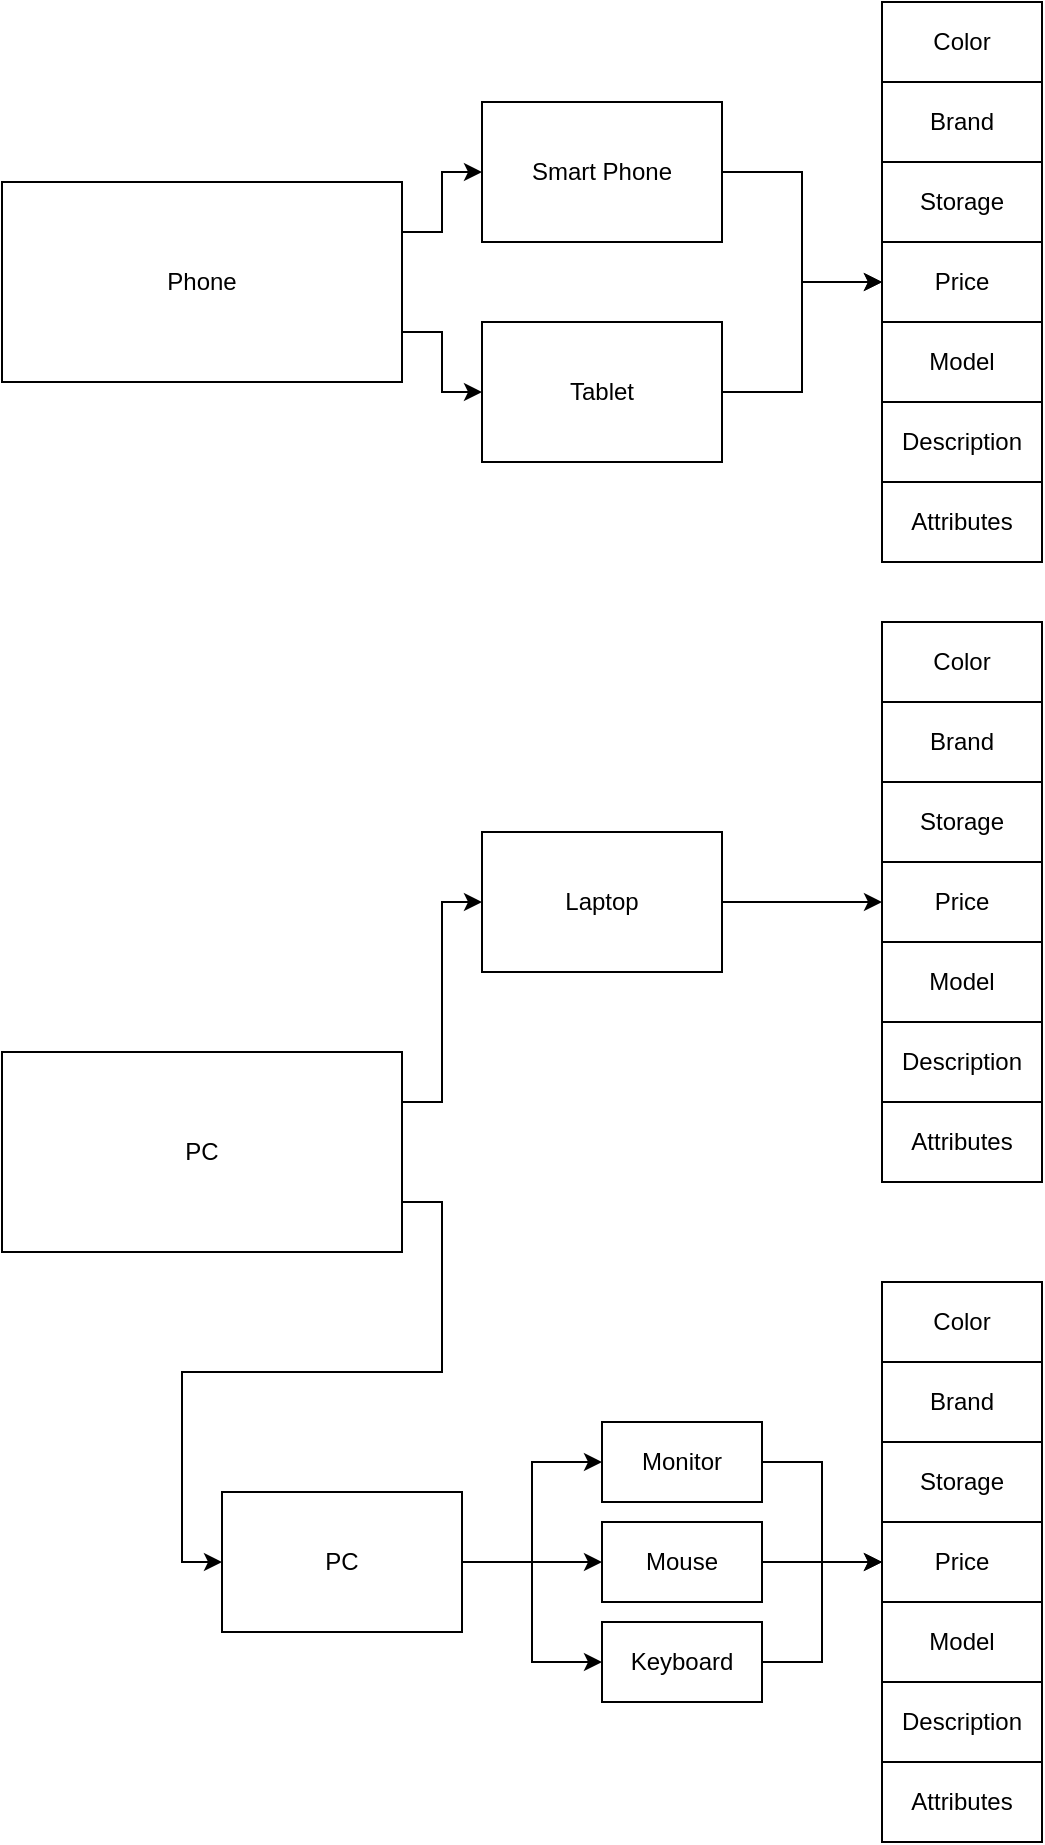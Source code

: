 <mxfile version="24.3.1" type="device">
  <diagram name="Page-1" id="CeZSCzgKon9Fulkmcd9-">
    <mxGraphModel dx="1434" dy="2000" grid="1" gridSize="10" guides="1" tooltips="1" connect="1" arrows="1" fold="1" page="1" pageScale="1" pageWidth="850" pageHeight="1100" math="0" shadow="0">
      <root>
        <mxCell id="0" />
        <mxCell id="1" parent="0" />
        <mxCell id="THGKDFHz8DVialEcowB9-13" style="edgeStyle=orthogonalEdgeStyle;rounded=0;orthogonalLoop=1;jettySize=auto;html=1;exitX=1;exitY=0.25;exitDx=0;exitDy=0;entryX=0;entryY=0.5;entryDx=0;entryDy=0;" edge="1" parent="1" source="THGKDFHz8DVialEcowB9-1" target="THGKDFHz8DVialEcowB9-11">
          <mxGeometry relative="1" as="geometry" />
        </mxCell>
        <mxCell id="THGKDFHz8DVialEcowB9-14" style="edgeStyle=orthogonalEdgeStyle;rounded=0;orthogonalLoop=1;jettySize=auto;html=1;exitX=1;exitY=0.75;exitDx=0;exitDy=0;entryX=0;entryY=0.5;entryDx=0;entryDy=0;" edge="1" parent="1" source="THGKDFHz8DVialEcowB9-1" target="THGKDFHz8DVialEcowB9-12">
          <mxGeometry relative="1" as="geometry" />
        </mxCell>
        <mxCell id="THGKDFHz8DVialEcowB9-1" value="Phone" style="rounded=0;whiteSpace=wrap;html=1;" vertex="1" parent="1">
          <mxGeometry x="30" y="-50" width="200" height="100" as="geometry" />
        </mxCell>
        <mxCell id="THGKDFHz8DVialEcowB9-41" style="edgeStyle=orthogonalEdgeStyle;rounded=0;orthogonalLoop=1;jettySize=auto;html=1;exitX=1;exitY=0.25;exitDx=0;exitDy=0;entryX=0;entryY=0.5;entryDx=0;entryDy=0;" edge="1" parent="1" source="THGKDFHz8DVialEcowB9-2" target="THGKDFHz8DVialEcowB9-7">
          <mxGeometry relative="1" as="geometry" />
        </mxCell>
        <mxCell id="THGKDFHz8DVialEcowB9-47" style="edgeStyle=orthogonalEdgeStyle;rounded=0;orthogonalLoop=1;jettySize=auto;html=1;exitX=1;exitY=0.75;exitDx=0;exitDy=0;entryX=0;entryY=0.5;entryDx=0;entryDy=0;" edge="1" parent="1" source="THGKDFHz8DVialEcowB9-2" target="THGKDFHz8DVialEcowB9-8">
          <mxGeometry relative="1" as="geometry" />
        </mxCell>
        <mxCell id="THGKDFHz8DVialEcowB9-2" value="PC" style="rounded=0;whiteSpace=wrap;html=1;" vertex="1" parent="1">
          <mxGeometry x="30" y="385" width="200" height="100" as="geometry" />
        </mxCell>
        <mxCell id="THGKDFHz8DVialEcowB9-42" style="edgeStyle=orthogonalEdgeStyle;rounded=0;orthogonalLoop=1;jettySize=auto;html=1;exitX=1;exitY=0.5;exitDx=0;exitDy=0;entryX=0;entryY=0.5;entryDx=0;entryDy=0;" edge="1" parent="1" source="THGKDFHz8DVialEcowB9-7" target="THGKDFHz8DVialEcowB9-37">
          <mxGeometry relative="1" as="geometry" />
        </mxCell>
        <mxCell id="THGKDFHz8DVialEcowB9-7" value="Laptop" style="rounded=0;whiteSpace=wrap;html=1;" vertex="1" parent="1">
          <mxGeometry x="270" y="275" width="120" height="70" as="geometry" />
        </mxCell>
        <mxCell id="THGKDFHz8DVialEcowB9-66" style="edgeStyle=orthogonalEdgeStyle;rounded=0;orthogonalLoop=1;jettySize=auto;html=1;" edge="1" parent="1" source="THGKDFHz8DVialEcowB9-8" target="THGKDFHz8DVialEcowB9-43">
          <mxGeometry relative="1" as="geometry" />
        </mxCell>
        <mxCell id="THGKDFHz8DVialEcowB9-67" style="edgeStyle=orthogonalEdgeStyle;rounded=0;orthogonalLoop=1;jettySize=auto;html=1;exitX=1;exitY=0.5;exitDx=0;exitDy=0;entryX=0;entryY=0.5;entryDx=0;entryDy=0;" edge="1" parent="1" source="THGKDFHz8DVialEcowB9-8" target="THGKDFHz8DVialEcowB9-44">
          <mxGeometry relative="1" as="geometry" />
        </mxCell>
        <mxCell id="THGKDFHz8DVialEcowB9-68" style="edgeStyle=orthogonalEdgeStyle;rounded=0;orthogonalLoop=1;jettySize=auto;html=1;exitX=1;exitY=0.5;exitDx=0;exitDy=0;entryX=0;entryY=0.5;entryDx=0;entryDy=0;" edge="1" parent="1" source="THGKDFHz8DVialEcowB9-8" target="THGKDFHz8DVialEcowB9-45">
          <mxGeometry relative="1" as="geometry" />
        </mxCell>
        <mxCell id="THGKDFHz8DVialEcowB9-8" value="PC" style="rounded=0;whiteSpace=wrap;html=1;" vertex="1" parent="1">
          <mxGeometry x="140" y="605" width="120" height="70" as="geometry" />
        </mxCell>
        <mxCell id="THGKDFHz8DVialEcowB9-30" style="edgeStyle=orthogonalEdgeStyle;rounded=0;orthogonalLoop=1;jettySize=auto;html=1;exitX=1;exitY=0.5;exitDx=0;exitDy=0;entryX=0;entryY=0.5;entryDx=0;entryDy=0;" edge="1" parent="1" source="THGKDFHz8DVialEcowB9-11" target="THGKDFHz8DVialEcowB9-24">
          <mxGeometry relative="1" as="geometry" />
        </mxCell>
        <mxCell id="THGKDFHz8DVialEcowB9-11" value="Smart Phone" style="rounded=0;whiteSpace=wrap;html=1;" vertex="1" parent="1">
          <mxGeometry x="270" y="-90" width="120" height="70" as="geometry" />
        </mxCell>
        <mxCell id="THGKDFHz8DVialEcowB9-32" style="edgeStyle=orthogonalEdgeStyle;rounded=0;orthogonalLoop=1;jettySize=auto;html=1;exitX=1;exitY=0.5;exitDx=0;exitDy=0;entryX=0;entryY=0.5;entryDx=0;entryDy=0;" edge="1" parent="1" source="THGKDFHz8DVialEcowB9-12" target="THGKDFHz8DVialEcowB9-24">
          <mxGeometry relative="1" as="geometry" />
        </mxCell>
        <mxCell id="THGKDFHz8DVialEcowB9-12" value="Tablet" style="rounded=0;whiteSpace=wrap;html=1;" vertex="1" parent="1">
          <mxGeometry x="270" y="20" width="120" height="70" as="geometry" />
        </mxCell>
        <mxCell id="THGKDFHz8DVialEcowB9-19" value="Brand" style="rounded=0;whiteSpace=wrap;html=1;" vertex="1" parent="1">
          <mxGeometry x="470" y="-100" width="80" height="40" as="geometry" />
        </mxCell>
        <mxCell id="THGKDFHz8DVialEcowB9-20" value="Color" style="rounded=0;whiteSpace=wrap;html=1;" vertex="1" parent="1">
          <mxGeometry x="470" y="-140" width="80" height="40" as="geometry" />
        </mxCell>
        <mxCell id="THGKDFHz8DVialEcowB9-21" value="Storage" style="rounded=0;whiteSpace=wrap;html=1;" vertex="1" parent="1">
          <mxGeometry x="470" y="-60" width="80" height="40" as="geometry" />
        </mxCell>
        <mxCell id="THGKDFHz8DVialEcowB9-24" value="Price" style="rounded=0;whiteSpace=wrap;html=1;" vertex="1" parent="1">
          <mxGeometry x="470" y="-20" width="80" height="40" as="geometry" />
        </mxCell>
        <mxCell id="THGKDFHz8DVialEcowB9-25" value="Model" style="rounded=0;whiteSpace=wrap;html=1;" vertex="1" parent="1">
          <mxGeometry x="470" y="20" width="80" height="40" as="geometry" />
        </mxCell>
        <mxCell id="THGKDFHz8DVialEcowB9-26" value="Description" style="rounded=0;whiteSpace=wrap;html=1;" vertex="1" parent="1">
          <mxGeometry x="470" y="60" width="80" height="40" as="geometry" />
        </mxCell>
        <mxCell id="THGKDFHz8DVialEcowB9-27" value="Attributes" style="rounded=0;whiteSpace=wrap;html=1;" vertex="1" parent="1">
          <mxGeometry x="470" y="100" width="80" height="40" as="geometry" />
        </mxCell>
        <mxCell id="THGKDFHz8DVialEcowB9-34" value="Brand" style="rounded=0;whiteSpace=wrap;html=1;" vertex="1" parent="1">
          <mxGeometry x="470" y="210" width="80" height="40" as="geometry" />
        </mxCell>
        <mxCell id="THGKDFHz8DVialEcowB9-35" value="Color" style="rounded=0;whiteSpace=wrap;html=1;" vertex="1" parent="1">
          <mxGeometry x="470" y="170" width="80" height="40" as="geometry" />
        </mxCell>
        <mxCell id="THGKDFHz8DVialEcowB9-36" value="Storage" style="rounded=0;whiteSpace=wrap;html=1;" vertex="1" parent="1">
          <mxGeometry x="470" y="250" width="80" height="40" as="geometry" />
        </mxCell>
        <mxCell id="THGKDFHz8DVialEcowB9-37" value="Price" style="rounded=0;whiteSpace=wrap;html=1;" vertex="1" parent="1">
          <mxGeometry x="470" y="290" width="80" height="40" as="geometry" />
        </mxCell>
        <mxCell id="THGKDFHz8DVialEcowB9-38" value="Model" style="rounded=0;whiteSpace=wrap;html=1;" vertex="1" parent="1">
          <mxGeometry x="470" y="330" width="80" height="40" as="geometry" />
        </mxCell>
        <mxCell id="THGKDFHz8DVialEcowB9-39" value="Description" style="rounded=0;whiteSpace=wrap;html=1;" vertex="1" parent="1">
          <mxGeometry x="470" y="370" width="80" height="40" as="geometry" />
        </mxCell>
        <mxCell id="THGKDFHz8DVialEcowB9-40" value="Attributes" style="rounded=0;whiteSpace=wrap;html=1;" vertex="1" parent="1">
          <mxGeometry x="470" y="410" width="80" height="40" as="geometry" />
        </mxCell>
        <mxCell id="THGKDFHz8DVialEcowB9-58" style="edgeStyle=orthogonalEdgeStyle;rounded=0;orthogonalLoop=1;jettySize=auto;html=1;exitX=1;exitY=0.5;exitDx=0;exitDy=0;entryX=0;entryY=0.5;entryDx=0;entryDy=0;" edge="1" parent="1" source="THGKDFHz8DVialEcowB9-43" target="THGKDFHz8DVialEcowB9-54">
          <mxGeometry relative="1" as="geometry" />
        </mxCell>
        <mxCell id="THGKDFHz8DVialEcowB9-43" value="Monitor" style="rounded=0;whiteSpace=wrap;html=1;" vertex="1" parent="1">
          <mxGeometry x="330" y="570" width="80" height="40" as="geometry" />
        </mxCell>
        <mxCell id="THGKDFHz8DVialEcowB9-59" style="edgeStyle=orthogonalEdgeStyle;rounded=0;orthogonalLoop=1;jettySize=auto;html=1;exitX=1;exitY=0.5;exitDx=0;exitDy=0;" edge="1" parent="1" source="THGKDFHz8DVialEcowB9-44">
          <mxGeometry relative="1" as="geometry">
            <mxPoint x="480" y="640" as="targetPoint" />
          </mxGeometry>
        </mxCell>
        <mxCell id="THGKDFHz8DVialEcowB9-44" value="Mouse" style="rounded=0;whiteSpace=wrap;html=1;" vertex="1" parent="1">
          <mxGeometry x="330" y="620" width="80" height="40" as="geometry" />
        </mxCell>
        <mxCell id="THGKDFHz8DVialEcowB9-60" style="edgeStyle=orthogonalEdgeStyle;rounded=0;orthogonalLoop=1;jettySize=auto;html=1;exitX=1;exitY=0.5;exitDx=0;exitDy=0;entryX=0;entryY=0.5;entryDx=0;entryDy=0;" edge="1" parent="1" source="THGKDFHz8DVialEcowB9-45" target="THGKDFHz8DVialEcowB9-54">
          <mxGeometry relative="1" as="geometry" />
        </mxCell>
        <mxCell id="THGKDFHz8DVialEcowB9-45" value="Keyboard" style="rounded=0;whiteSpace=wrap;html=1;" vertex="1" parent="1">
          <mxGeometry x="330" y="670" width="80" height="40" as="geometry" />
        </mxCell>
        <mxCell id="THGKDFHz8DVialEcowB9-51" value="Brand" style="rounded=0;whiteSpace=wrap;html=1;" vertex="1" parent="1">
          <mxGeometry x="470" y="540" width="80" height="40" as="geometry" />
        </mxCell>
        <mxCell id="THGKDFHz8DVialEcowB9-52" value="Color" style="rounded=0;whiteSpace=wrap;html=1;" vertex="1" parent="1">
          <mxGeometry x="470" y="500" width="80" height="40" as="geometry" />
        </mxCell>
        <mxCell id="THGKDFHz8DVialEcowB9-53" value="Storage" style="rounded=0;whiteSpace=wrap;html=1;" vertex="1" parent="1">
          <mxGeometry x="470" y="580" width="80" height="40" as="geometry" />
        </mxCell>
        <mxCell id="THGKDFHz8DVialEcowB9-54" value="Price" style="rounded=0;whiteSpace=wrap;html=1;" vertex="1" parent="1">
          <mxGeometry x="470" y="620" width="80" height="40" as="geometry" />
        </mxCell>
        <mxCell id="THGKDFHz8DVialEcowB9-55" value="Model" style="rounded=0;whiteSpace=wrap;html=1;" vertex="1" parent="1">
          <mxGeometry x="470" y="660" width="80" height="40" as="geometry" />
        </mxCell>
        <mxCell id="THGKDFHz8DVialEcowB9-56" value="Description" style="rounded=0;whiteSpace=wrap;html=1;" vertex="1" parent="1">
          <mxGeometry x="470" y="700" width="80" height="40" as="geometry" />
        </mxCell>
        <mxCell id="THGKDFHz8DVialEcowB9-57" value="Attributes" style="rounded=0;whiteSpace=wrap;html=1;" vertex="1" parent="1">
          <mxGeometry x="470" y="740" width="80" height="40" as="geometry" />
        </mxCell>
      </root>
    </mxGraphModel>
  </diagram>
</mxfile>
